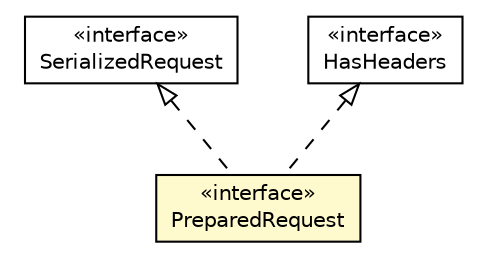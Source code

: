 #!/usr/local/bin/dot
#
# Class diagram 
# Generated by UMLGraph version R5_6-24-gf6e263 (http://www.umlgraph.org/)
#

digraph G {
	edge [fontname="Helvetica",fontsize=10,labelfontname="Helvetica",labelfontsize=10];
	node [fontname="Helvetica",fontsize=10,shape=plaintext];
	nodesep=0.25;
	ranksep=0.5;
	// io.reinert.requestor.core.SerializedRequest
	c51963 [label=<<table title="io.reinert.requestor.core.SerializedRequest" border="0" cellborder="1" cellspacing="0" cellpadding="2" port="p" href="./SerializedRequest.html">
		<tr><td><table border="0" cellspacing="0" cellpadding="1">
<tr><td align="center" balign="center"> &#171;interface&#187; </td></tr>
<tr><td align="center" balign="center"> SerializedRequest </td></tr>
		</table></td></tr>
		</table>>, URL="./SerializedRequest.html", fontname="Helvetica", fontcolor="black", fontsize=10.0];
	// io.reinert.requestor.core.HasHeaders
	c52007 [label=<<table title="io.reinert.requestor.core.HasHeaders" border="0" cellborder="1" cellspacing="0" cellpadding="2" port="p" href="./HasHeaders.html">
		<tr><td><table border="0" cellspacing="0" cellpadding="1">
<tr><td align="center" balign="center"> &#171;interface&#187; </td></tr>
<tr><td align="center" balign="center"> HasHeaders </td></tr>
		</table></td></tr>
		</table>>, URL="./HasHeaders.html", fontname="Helvetica", fontcolor="black", fontsize=10.0];
	// io.reinert.requestor.core.PreparedRequest
	c52037 [label=<<table title="io.reinert.requestor.core.PreparedRequest" border="0" cellborder="1" cellspacing="0" cellpadding="2" port="p" bgcolor="lemonChiffon" href="./PreparedRequest.html">
		<tr><td><table border="0" cellspacing="0" cellpadding="1">
<tr><td align="center" balign="center"> &#171;interface&#187; </td></tr>
<tr><td align="center" balign="center"> PreparedRequest </td></tr>
		</table></td></tr>
		</table>>, URL="./PreparedRequest.html", fontname="Helvetica", fontcolor="black", fontsize=10.0];
	//io.reinert.requestor.core.PreparedRequest implements io.reinert.requestor.core.SerializedRequest
	c51963:p -> c52037:p [dir=back,arrowtail=empty,style=dashed];
	//io.reinert.requestor.core.PreparedRequest implements io.reinert.requestor.core.HasHeaders
	c52007:p -> c52037:p [dir=back,arrowtail=empty,style=dashed];
}

